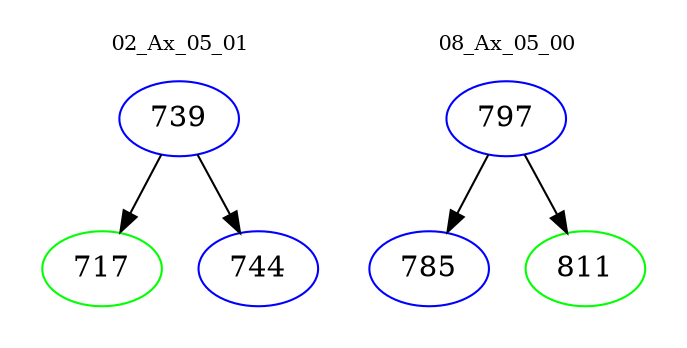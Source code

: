 digraph{
subgraph cluster_0 {
color = white
label = "02_Ax_05_01";
fontsize=10;
T0_739 [label="739", color="blue"]
T0_739 -> T0_717 [color="black"]
T0_717 [label="717", color="green"]
T0_739 -> T0_744 [color="black"]
T0_744 [label="744", color="blue"]
}
subgraph cluster_1 {
color = white
label = "08_Ax_05_00";
fontsize=10;
T1_797 [label="797", color="blue"]
T1_797 -> T1_785 [color="black"]
T1_785 [label="785", color="blue"]
T1_797 -> T1_811 [color="black"]
T1_811 [label="811", color="green"]
}
}
